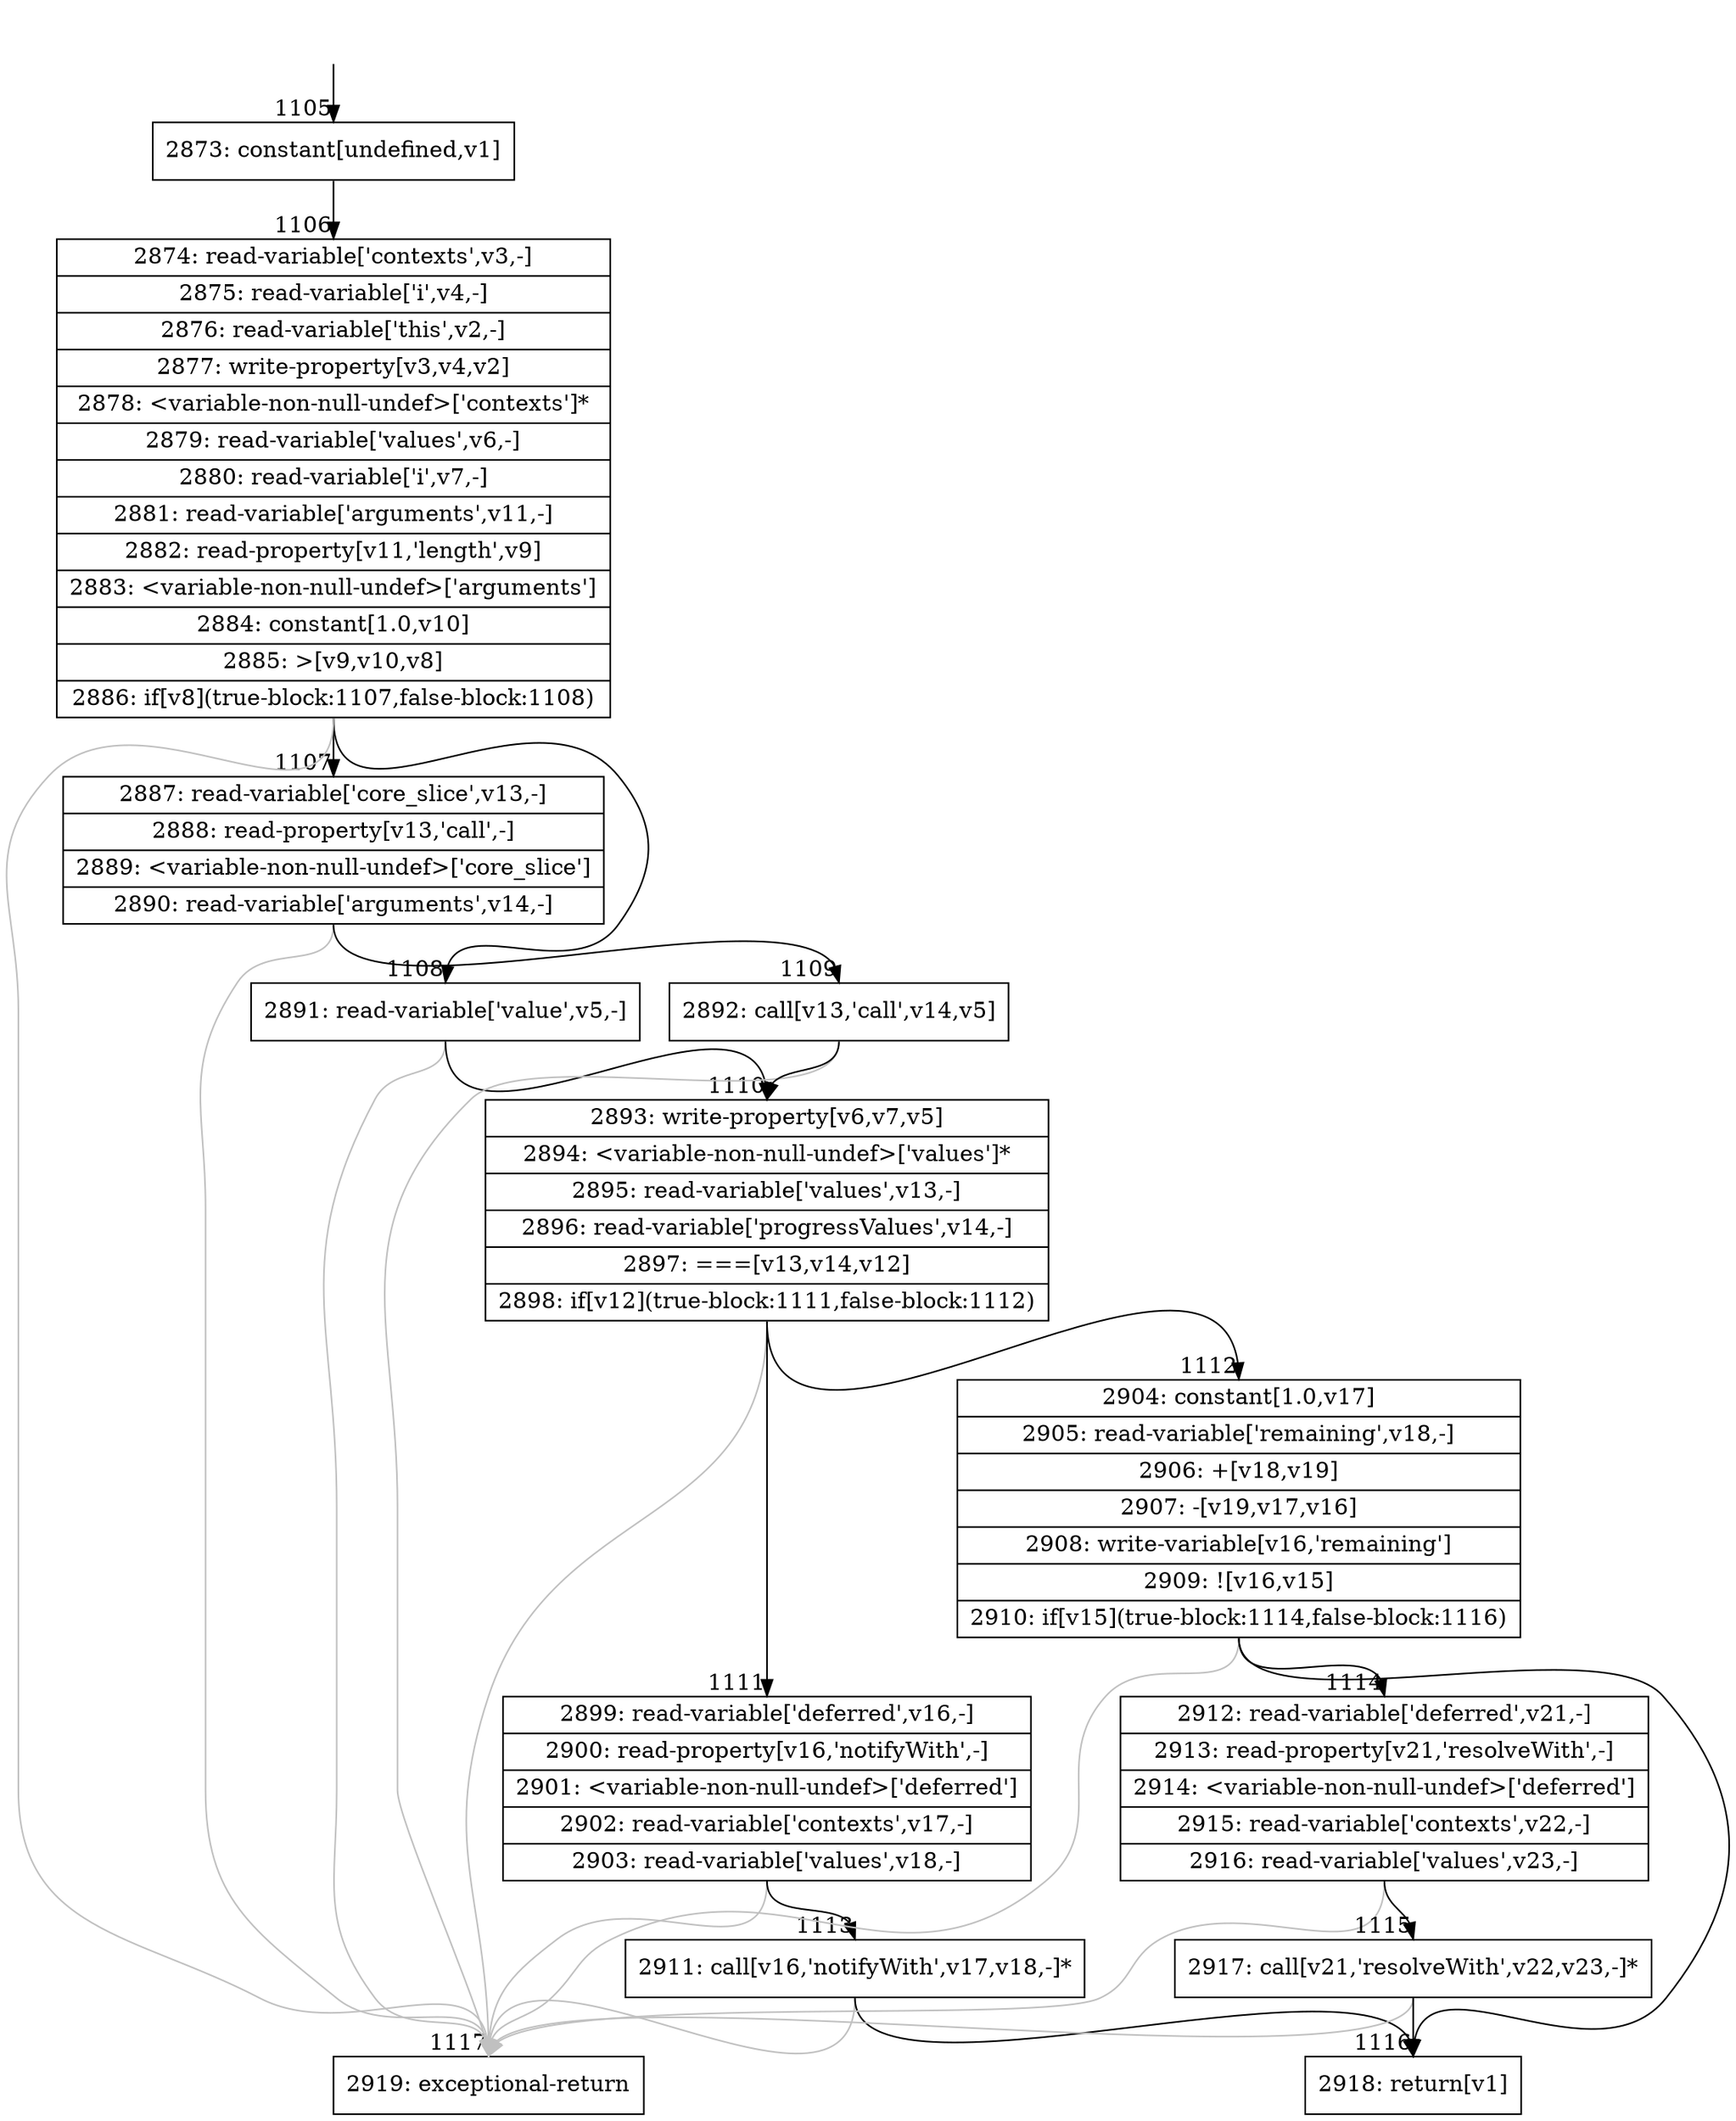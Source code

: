 digraph {
rankdir="TD"
BB_entry89[shape=none,label=""];
BB_entry89 -> BB1105 [tailport=s, headport=n, headlabel="    1105"]
BB1105 [shape=record label="{2873: constant[undefined,v1]}" ] 
BB1105 -> BB1106 [tailport=s, headport=n, headlabel="      1106"]
BB1106 [shape=record label="{2874: read-variable['contexts',v3,-]|2875: read-variable['i',v4,-]|2876: read-variable['this',v2,-]|2877: write-property[v3,v4,v2]|2878: \<variable-non-null-undef\>['contexts']*|2879: read-variable['values',v6,-]|2880: read-variable['i',v7,-]|2881: read-variable['arguments',v11,-]|2882: read-property[v11,'length',v9]|2883: \<variable-non-null-undef\>['arguments']|2884: constant[1.0,v10]|2885: \>[v9,v10,v8]|2886: if[v8](true-block:1107,false-block:1108)}" ] 
BB1106 -> BB1107 [tailport=s, headport=n, headlabel="      1107"]
BB1106 -> BB1108 [tailport=s, headport=n, headlabel="      1108"]
BB1106 -> BB1117 [tailport=s, headport=n, color=gray, headlabel="      1117"]
BB1107 [shape=record label="{2887: read-variable['core_slice',v13,-]|2888: read-property[v13,'call',-]|2889: \<variable-non-null-undef\>['core_slice']|2890: read-variable['arguments',v14,-]}" ] 
BB1107 -> BB1109 [tailport=s, headport=n, headlabel="      1109"]
BB1107 -> BB1117 [tailport=s, headport=n, color=gray]
BB1108 [shape=record label="{2891: read-variable['value',v5,-]}" ] 
BB1108 -> BB1110 [tailport=s, headport=n, headlabel="      1110"]
BB1108 -> BB1117 [tailport=s, headport=n, color=gray]
BB1109 [shape=record label="{2892: call[v13,'call',v14,v5]}" ] 
BB1109 -> BB1110 [tailport=s, headport=n]
BB1109 -> BB1117 [tailport=s, headport=n, color=gray]
BB1110 [shape=record label="{2893: write-property[v6,v7,v5]|2894: \<variable-non-null-undef\>['values']*|2895: read-variable['values',v13,-]|2896: read-variable['progressValues',v14,-]|2897: ===[v13,v14,v12]|2898: if[v12](true-block:1111,false-block:1112)}" ] 
BB1110 -> BB1111 [tailport=s, headport=n, headlabel="      1111"]
BB1110 -> BB1112 [tailport=s, headport=n, headlabel="      1112"]
BB1110 -> BB1117 [tailport=s, headport=n, color=gray]
BB1111 [shape=record label="{2899: read-variable['deferred',v16,-]|2900: read-property[v16,'notifyWith',-]|2901: \<variable-non-null-undef\>['deferred']|2902: read-variable['contexts',v17,-]|2903: read-variable['values',v18,-]}" ] 
BB1111 -> BB1113 [tailport=s, headport=n, headlabel="      1113"]
BB1111 -> BB1117 [tailport=s, headport=n, color=gray]
BB1112 [shape=record label="{2904: constant[1.0,v17]|2905: read-variable['remaining',v18,-]|2906: +[v18,v19]|2907: -[v19,v17,v16]|2908: write-variable[v16,'remaining']|2909: ![v16,v15]|2910: if[v15](true-block:1114,false-block:1116)}" ] 
BB1112 -> BB1114 [tailport=s, headport=n, headlabel="      1114"]
BB1112 -> BB1116 [tailport=s, headport=n, headlabel="      1116"]
BB1112 -> BB1117 [tailport=s, headport=n, color=gray]
BB1113 [shape=record label="{2911: call[v16,'notifyWith',v17,v18,-]*}" ] 
BB1113 -> BB1116 [tailport=s, headport=n]
BB1113 -> BB1117 [tailport=s, headport=n, color=gray]
BB1114 [shape=record label="{2912: read-variable['deferred',v21,-]|2913: read-property[v21,'resolveWith',-]|2914: \<variable-non-null-undef\>['deferred']|2915: read-variable['contexts',v22,-]|2916: read-variable['values',v23,-]}" ] 
BB1114 -> BB1115 [tailport=s, headport=n, headlabel="      1115"]
BB1114 -> BB1117 [tailport=s, headport=n, color=gray]
BB1115 [shape=record label="{2917: call[v21,'resolveWith',v22,v23,-]*}" ] 
BB1115 -> BB1116 [tailport=s, headport=n]
BB1115 -> BB1117 [tailport=s, headport=n, color=gray]
BB1116 [shape=record label="{2918: return[v1]}" ] 
BB1117 [shape=record label="{2919: exceptional-return}" ] 
}
